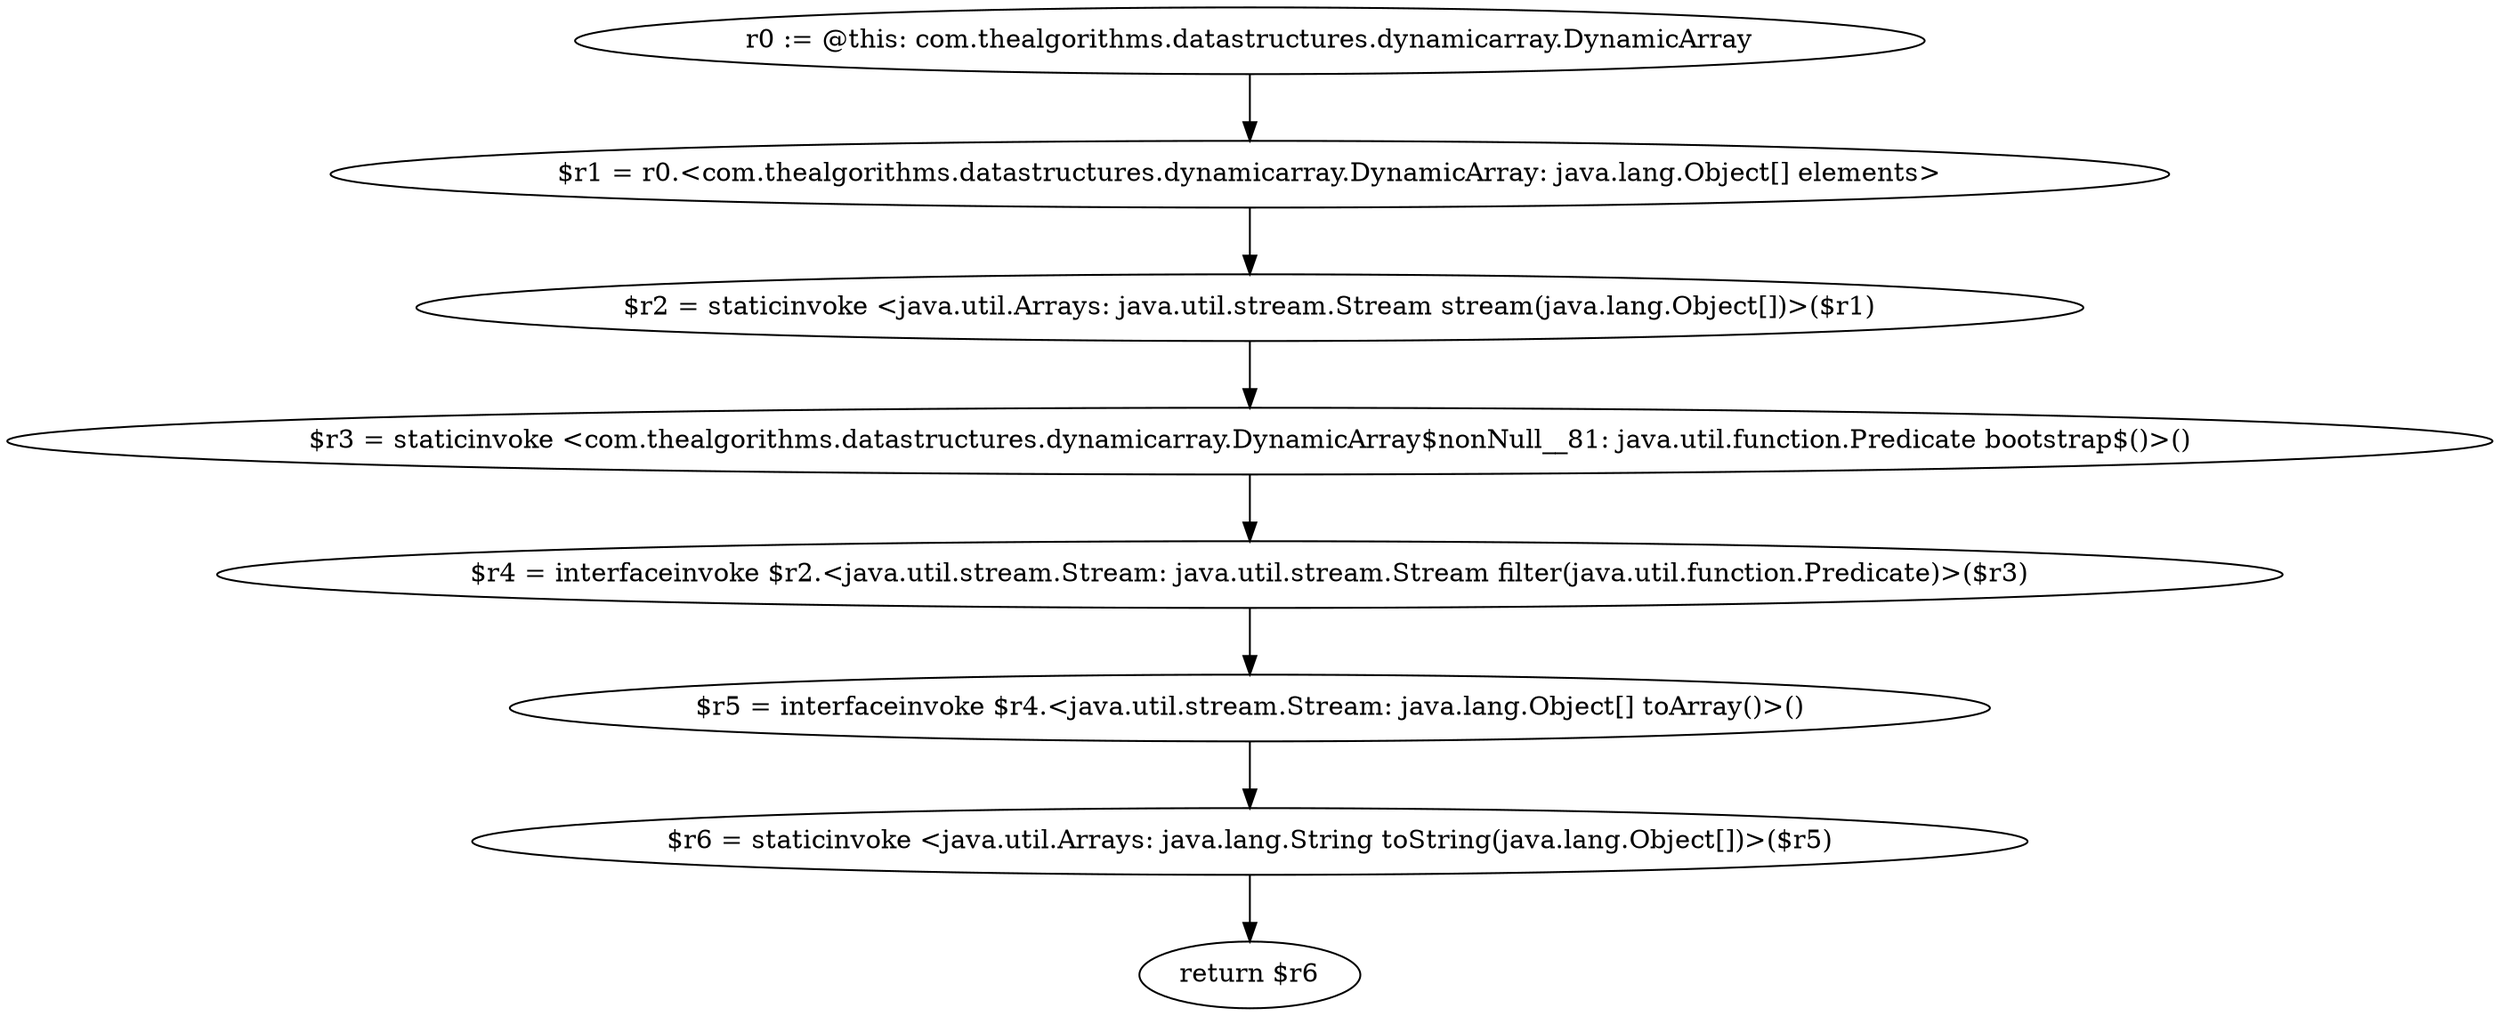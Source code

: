 digraph "unitGraph" {
    "r0 := @this: com.thealgorithms.datastructures.dynamicarray.DynamicArray"
    "$r1 = r0.<com.thealgorithms.datastructures.dynamicarray.DynamicArray: java.lang.Object[] elements>"
    "$r2 = staticinvoke <java.util.Arrays: java.util.stream.Stream stream(java.lang.Object[])>($r1)"
    "$r3 = staticinvoke <com.thealgorithms.datastructures.dynamicarray.DynamicArray$nonNull__81: java.util.function.Predicate bootstrap$()>()"
    "$r4 = interfaceinvoke $r2.<java.util.stream.Stream: java.util.stream.Stream filter(java.util.function.Predicate)>($r3)"
    "$r5 = interfaceinvoke $r4.<java.util.stream.Stream: java.lang.Object[] toArray()>()"
    "$r6 = staticinvoke <java.util.Arrays: java.lang.String toString(java.lang.Object[])>($r5)"
    "return $r6"
    "r0 := @this: com.thealgorithms.datastructures.dynamicarray.DynamicArray"->"$r1 = r0.<com.thealgorithms.datastructures.dynamicarray.DynamicArray: java.lang.Object[] elements>";
    "$r1 = r0.<com.thealgorithms.datastructures.dynamicarray.DynamicArray: java.lang.Object[] elements>"->"$r2 = staticinvoke <java.util.Arrays: java.util.stream.Stream stream(java.lang.Object[])>($r1)";
    "$r2 = staticinvoke <java.util.Arrays: java.util.stream.Stream stream(java.lang.Object[])>($r1)"->"$r3 = staticinvoke <com.thealgorithms.datastructures.dynamicarray.DynamicArray$nonNull__81: java.util.function.Predicate bootstrap$()>()";
    "$r3 = staticinvoke <com.thealgorithms.datastructures.dynamicarray.DynamicArray$nonNull__81: java.util.function.Predicate bootstrap$()>()"->"$r4 = interfaceinvoke $r2.<java.util.stream.Stream: java.util.stream.Stream filter(java.util.function.Predicate)>($r3)";
    "$r4 = interfaceinvoke $r2.<java.util.stream.Stream: java.util.stream.Stream filter(java.util.function.Predicate)>($r3)"->"$r5 = interfaceinvoke $r4.<java.util.stream.Stream: java.lang.Object[] toArray()>()";
    "$r5 = interfaceinvoke $r4.<java.util.stream.Stream: java.lang.Object[] toArray()>()"->"$r6 = staticinvoke <java.util.Arrays: java.lang.String toString(java.lang.Object[])>($r5)";
    "$r6 = staticinvoke <java.util.Arrays: java.lang.String toString(java.lang.Object[])>($r5)"->"return $r6";
}
